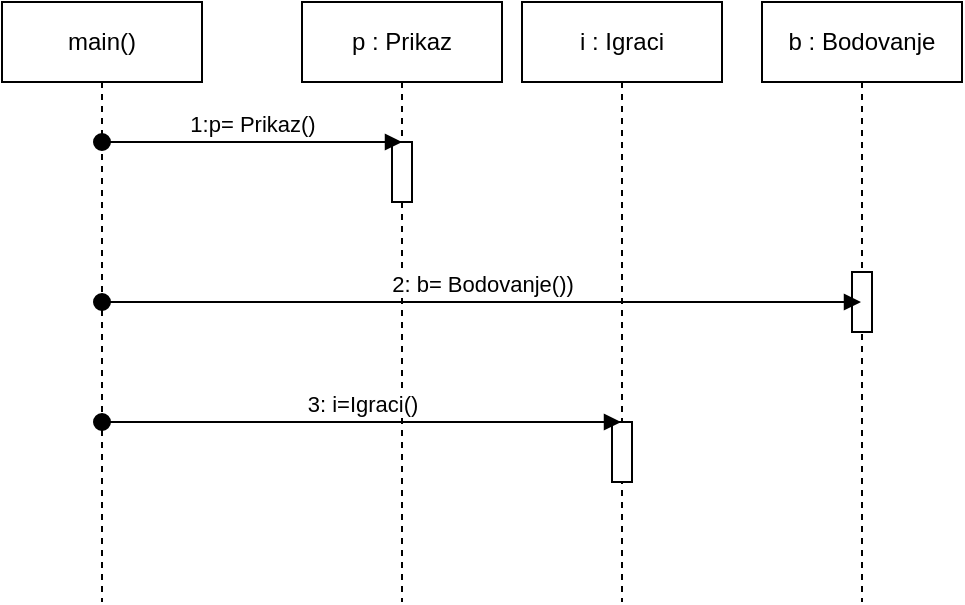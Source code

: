 <mxfile version="14.2.9" type="github" pages="2">
  <diagram id="yLdSVQvCpZOFVTKlzMPO" name="DijagramSlijedaMain()">
    <mxGraphModel dx="1278" dy="528" grid="1" gridSize="10" guides="1" tooltips="1" connect="1" arrows="1" fold="1" page="1" pageScale="1" pageWidth="827" pageHeight="1169" math="0" shadow="0">
      <root>
        <mxCell id="0" />
        <mxCell id="1" parent="0" />
        <mxCell id="Ufi1cpwNFLROobDF609C-1" value="main()" style="shape=umlLifeline;perimeter=lifelinePerimeter;whiteSpace=wrap;html=1;container=1;collapsible=0;recursiveResize=0;outlineConnect=0;" parent="1" vertex="1">
          <mxGeometry x="10" y="30" width="100" height="300" as="geometry" />
        </mxCell>
        <mxCell id="Ufi1cpwNFLROobDF609C-2" value="p : Prikaz" style="shape=umlLifeline;perimeter=lifelinePerimeter;whiteSpace=wrap;html=1;container=1;collapsible=0;recursiveResize=0;outlineConnect=0;" parent="1" vertex="1">
          <mxGeometry x="160" y="30" width="100" height="300" as="geometry" />
        </mxCell>
        <mxCell id="Ufi1cpwNFLROobDF609C-3" value="" style="html=1;points=[];perimeter=orthogonalPerimeter;" parent="Ufi1cpwNFLROobDF609C-2" vertex="1">
          <mxGeometry x="45" y="70" width="10" height="30" as="geometry" />
        </mxCell>
        <mxCell id="Ufi1cpwNFLROobDF609C-4" value="b : Bodovanje" style="shape=umlLifeline;perimeter=lifelinePerimeter;whiteSpace=wrap;html=1;container=1;collapsible=0;recursiveResize=0;outlineConnect=0;" parent="1" vertex="1">
          <mxGeometry x="390" y="30" width="100" height="300" as="geometry" />
        </mxCell>
        <mxCell id="Ufi1cpwNFLROobDF609C-5" value="" style="html=1;points=[];perimeter=orthogonalPerimeter;" parent="Ufi1cpwNFLROobDF609C-4" vertex="1">
          <mxGeometry x="45" y="135" width="10" height="30" as="geometry" />
        </mxCell>
        <mxCell id="Ufi1cpwNFLROobDF609C-6" value="i : Igraci" style="shape=umlLifeline;perimeter=lifelinePerimeter;whiteSpace=wrap;html=1;container=1;collapsible=0;recursiveResize=0;outlineConnect=0;" parent="1" vertex="1">
          <mxGeometry x="270" y="30" width="100" height="300" as="geometry" />
        </mxCell>
        <mxCell id="Ufi1cpwNFLROobDF609C-7" value="" style="html=1;points=[];perimeter=orthogonalPerimeter;" parent="Ufi1cpwNFLROobDF609C-6" vertex="1">
          <mxGeometry x="45" y="210" width="10" height="30" as="geometry" />
        </mxCell>
        <mxCell id="Ufi1cpwNFLROobDF609C-8" value="1:p= Prikaz()" style="html=1;verticalAlign=bottom;startArrow=oval;endArrow=block;startSize=8;" parent="1" source="Ufi1cpwNFLROobDF609C-1" edge="1">
          <mxGeometry relative="1" as="geometry">
            <mxPoint x="89.5" y="100" as="sourcePoint" />
            <mxPoint x="210" y="100" as="targetPoint" />
            <Array as="points">
              <mxPoint x="200" y="100" />
            </Array>
          </mxGeometry>
        </mxCell>
        <mxCell id="Ufi1cpwNFLROobDF609C-9" value="2: b= Bodovanje())" style="html=1;verticalAlign=bottom;startArrow=oval;endArrow=block;startSize=8;" parent="1" source="Ufi1cpwNFLROobDF609C-1" target="Ufi1cpwNFLROobDF609C-4" edge="1">
          <mxGeometry relative="1" as="geometry">
            <mxPoint x="89.5" y="170" as="sourcePoint" />
            <mxPoint x="210" y="170" as="targetPoint" />
          </mxGeometry>
        </mxCell>
        <mxCell id="Ufi1cpwNFLROobDF609C-10" value="3: i=Igraci()" style="html=1;verticalAlign=bottom;startArrow=oval;endArrow=block;startSize=8;" parent="1" source="Ufi1cpwNFLROobDF609C-1" target="Ufi1cpwNFLROobDF609C-6" edge="1">
          <mxGeometry relative="1" as="geometry">
            <mxPoint x="70" y="240" as="sourcePoint" />
            <Array as="points">
              <mxPoint x="190" y="240" />
            </Array>
          </mxGeometry>
        </mxCell>
      </root>
    </mxGraphModel>
  </diagram>
  <diagram id="eAfnSRtS8TuSt6Vvu_-5" name="DijagramSlijedaIgranjaConnect4">
    <mxGraphModel dx="2130" dy="880" grid="1" gridSize="10" guides="1" tooltips="1" connect="1" arrows="1" fold="1" page="1" pageScale="1" pageWidth="827" pageHeight="1169" math="0" shadow="0">
      <root>
        <mxCell id="NcvQPkGE-w7vkTmzHe0i-0" />
        <mxCell id="NcvQPkGE-w7vkTmzHe0i-1" parent="NcvQPkGE-w7vkTmzHe0i-0" />
        <mxCell id="NcvQPkGE-w7vkTmzHe0i-2" value="main" style="shape=umlLifeline;perimeter=lifelinePerimeter;whiteSpace=wrap;html=1;container=1;collapsible=0;recursiveResize=0;outlineConnect=0;" parent="NcvQPkGE-w7vkTmzHe0i-1" vertex="1">
          <mxGeometry x="40" y="20" width="100" height="570" as="geometry" />
        </mxCell>
        <mxCell id="NcvQPkGE-w7vkTmzHe0i-3" value="Igra" style="shape=umlLifeline;perimeter=lifelinePerimeter;whiteSpace=wrap;html=1;container=1;collapsible=0;recursiveResize=0;outlineConnect=0;" parent="NcvQPkGE-w7vkTmzHe0i-1" vertex="1">
          <mxGeometry x="230" y="20" width="100" height="1030" as="geometry" />
        </mxCell>
        <mxCell id="NcvQPkGE-w7vkTmzHe0i-5" value="" style="html=1;points=[];perimeter=orthogonalPerimeter;" parent="NcvQPkGE-w7vkTmzHe0i-3" vertex="1">
          <mxGeometry x="45" y="80" width="10" height="930" as="geometry" />
        </mxCell>
        <mxCell id="NcvQPkGE-w7vkTmzHe0i-4" value="p : Prikaz" style="shape=umlLifeline;perimeter=lifelinePerimeter;whiteSpace=wrap;html=1;container=1;collapsible=0;recursiveResize=0;outlineConnect=0;" parent="NcvQPkGE-w7vkTmzHe0i-1" vertex="1">
          <mxGeometry x="390" y="20" width="100" height="1020" as="geometry" />
        </mxCell>
        <mxCell id="NcvQPkGE-w7vkTmzHe0i-14" value="" style="html=1;points=[];perimeter=orthogonalPerimeter;" parent="NcvQPkGE-w7vkTmzHe0i-4" vertex="1">
          <mxGeometry x="45" y="160" width="10" height="40" as="geometry" />
        </mxCell>
        <mxCell id="NcvQPkGE-w7vkTmzHe0i-19" value="self call" style="edgeStyle=orthogonalEdgeStyle;html=1;align=left;spacingLeft=2;endArrow=block;rounded=0;" parent="NcvQPkGE-w7vkTmzHe0i-4" source="NcvQPkGE-w7vkTmzHe0i-4" target="NcvQPkGE-w7vkTmzHe0i-14" edge="1">
          <mxGeometry relative="1" as="geometry">
            <mxPoint x="105" y="160" as="sourcePoint" />
            <Array as="points">
              <mxPoint x="130" y="160" />
              <mxPoint x="130" y="190" />
            </Array>
            <mxPoint x="150" y="250" as="targetPoint" />
          </mxGeometry>
        </mxCell>
        <mxCell id="NcvQPkGE-w7vkTmzHe0i-9" value="" style="html=1;points=[];perimeter=orthogonalPerimeter;" parent="NcvQPkGE-w7vkTmzHe0i-4" vertex="1">
          <mxGeometry x="45" y="100" width="10" height="40" as="geometry" />
        </mxCell>
        <mxCell id="NcvQPkGE-w7vkTmzHe0i-6" value="1: pocetak" style="html=1;verticalAlign=bottom;startArrow=oval;endArrow=block;startSize=8;" parent="NcvQPkGE-w7vkTmzHe0i-1" target="NcvQPkGE-w7vkTmzHe0i-5" edge="1">
          <mxGeometry relative="1" as="geometry">
            <mxPoint x="89.5" y="120" as="sourcePoint" />
            <mxPoint x="269.5" y="120" as="targetPoint" />
          </mxGeometry>
        </mxCell>
        <mxCell id="NcvQPkGE-w7vkTmzHe0i-10" value="2: pokaziPocetakIgre()" style="html=1;verticalAlign=bottom;startArrow=oval;endArrow=block;startSize=8;" parent="NcvQPkGE-w7vkTmzHe0i-1" source="NcvQPkGE-w7vkTmzHe0i-5" target="NcvQPkGE-w7vkTmzHe0i-9" edge="1">
          <mxGeometry relative="1" as="geometry">
            <mxPoint x="390" y="140" as="sourcePoint" />
            <Array as="points">
              <mxPoint x="390" y="120" />
            </Array>
          </mxGeometry>
        </mxCell>
        <mxCell id="NcvQPkGE-w7vkTmzHe0i-15" value="3: unesiIgraca()" style="html=1;verticalAlign=bottom;startArrow=oval;endArrow=block;startSize=8;" parent="NcvQPkGE-w7vkTmzHe0i-1" source="NcvQPkGE-w7vkTmzHe0i-5" target="NcvQPkGE-w7vkTmzHe0i-14" edge="1">
          <mxGeometry relative="1" as="geometry">
            <mxPoint x="414" y="180" as="sourcePoint" />
            <Array as="points">
              <mxPoint x="430" y="190" />
            </Array>
          </mxGeometry>
        </mxCell>
        <mxCell id="NcvQPkGE-w7vkTmzHe0i-20" value="loop" style="shape=umlFrame;whiteSpace=wrap;html=1;" parent="NcvQPkGE-w7vkTmzHe0i-1" vertex="1">
          <mxGeometry x="230" y="170" width="340" height="60" as="geometry" />
        </mxCell>
        <mxCell id="NcvQPkGE-w7vkTmzHe0i-22" value="4: prikaziPlocu()&amp;nbsp;" style="html=1;verticalAlign=bottom;startArrow=oval;endArrow=block;startSize=8;" parent="NcvQPkGE-w7vkTmzHe0i-1" source="NcvQPkGE-w7vkTmzHe0i-3" target="NcvQPkGE-w7vkTmzHe0i-21" edge="1">
          <mxGeometry x="0.724" relative="1" as="geometry">
            <mxPoint x="380" y="320" as="sourcePoint" />
            <Array as="points">
              <mxPoint x="440" y="280" />
            </Array>
            <mxPoint x="1" as="offset" />
          </mxGeometry>
        </mxCell>
        <mxCell id="NcvQPkGE-w7vkTmzHe0i-23" value="b: Bodovanje()" style="shape=umlLifeline;perimeter=lifelinePerimeter;whiteSpace=wrap;html=1;container=1;collapsible=0;recursiveResize=0;outlineConnect=0;" parent="NcvQPkGE-w7vkTmzHe0i-1" vertex="1">
          <mxGeometry x="560" y="20" width="100" height="1020" as="geometry" />
        </mxCell>
        <mxCell id="NcvQPkGE-w7vkTmzHe0i-21" value="" style="html=1;points=[];perimeter=orthogonalPerimeter;" parent="NcvQPkGE-w7vkTmzHe0i-23" vertex="1">
          <mxGeometry x="45" y="250" width="10" height="40" as="geometry" />
        </mxCell>
        <mxCell id="NcvQPkGE-w7vkTmzHe0i-26" value="self call" style="edgeStyle=orthogonalEdgeStyle;html=1;align=left;spacingLeft=2;endArrow=block;rounded=0;entryX=1.14;entryY=0.74;entryDx=0;entryDy=0;entryPerimeter=0;" parent="NcvQPkGE-w7vkTmzHe0i-23" source="NcvQPkGE-w7vkTmzHe0i-21" target="NcvQPkGE-w7vkTmzHe0i-21" edge="1">
          <mxGeometry x="0.023" y="5" relative="1" as="geometry">
            <mxPoint x="60" y="260" as="sourcePoint" />
            <Array as="points">
              <mxPoint x="85" y="260" />
              <mxPoint x="85" y="280" />
            </Array>
            <mxPoint x="65" y="280" as="targetPoint" />
            <mxPoint as="offset" />
          </mxGeometry>
        </mxCell>
        <mxCell id="NcvQPkGE-w7vkTmzHe0i-41" value="" style="html=1;points=[];perimeter=orthogonalPerimeter;" parent="NcvQPkGE-w7vkTmzHe0i-23" vertex="1">
          <mxGeometry x="45" y="590" width="10" height="40" as="geometry" />
        </mxCell>
        <mxCell id="tFYPy_T9lMTR99b7w1dM-11" value="" style="html=1;points=[];perimeter=orthogonalPerimeter;" vertex="1" parent="NcvQPkGE-w7vkTmzHe0i-23">
          <mxGeometry x="45" y="900" width="10" height="40" as="geometry" />
        </mxCell>
        <mxCell id="NcvQPkGE-w7vkTmzHe0i-27" value="i : Igraci" style="shape=umlLifeline;perimeter=lifelinePerimeter;whiteSpace=wrap;html=1;container=1;collapsible=0;recursiveResize=0;outlineConnect=0;" parent="NcvQPkGE-w7vkTmzHe0i-1" vertex="1">
          <mxGeometry x="710" y="20" width="100" height="1020" as="geometry" />
        </mxCell>
        <mxCell id="NcvQPkGE-w7vkTmzHe0i-31" value="" style="html=1;points=[];perimeter=orthogonalPerimeter;" parent="NcvQPkGE-w7vkTmzHe0i-27" vertex="1">
          <mxGeometry x="45" y="340" width="10" height="20" as="geometry" />
        </mxCell>
        <mxCell id="NcvQPkGE-w7vkTmzHe0i-33" value="" style="html=1;points=[];perimeter=orthogonalPerimeter;" parent="NcvQPkGE-w7vkTmzHe0i-27" vertex="1">
          <mxGeometry x="45" y="370" width="10" height="20" as="geometry" />
        </mxCell>
        <mxCell id="NcvQPkGE-w7vkTmzHe0i-32" value="trenutniIgrac=i.ime2&lt;br&gt;marker=igraci[1]" style="html=1;verticalAlign=bottom;startArrow=oval;endArrow=block;startSize=8;" parent="NcvQPkGE-w7vkTmzHe0i-1" source="NcvQPkGE-w7vkTmzHe0i-5" target="NcvQPkGE-w7vkTmzHe0i-31" edge="1">
          <mxGeometry x="0.766" relative="1" as="geometry">
            <mxPoint x="300" y="380" as="sourcePoint" />
            <mxPoint as="offset" />
          </mxGeometry>
        </mxCell>
        <mxCell id="NcvQPkGE-w7vkTmzHe0i-34" value="" style="html=1;verticalAlign=bottom;startArrow=oval;endArrow=block;startSize=8;" parent="NcvQPkGE-w7vkTmzHe0i-1" target="NcvQPkGE-w7vkTmzHe0i-33" edge="1">
          <mxGeometry relative="1" as="geometry">
            <mxPoint x="286" y="410" as="sourcePoint" />
            <Array as="points">
              <mxPoint x="570" y="410" />
            </Array>
          </mxGeometry>
        </mxCell>
        <mxCell id="NcvQPkGE-w7vkTmzHe0i-35" value="&lt;span style=&quot;color: rgb(0, 0, 0); font-family: helvetica; font-size: 11px; font-style: normal; font-weight: 400; letter-spacing: normal; text-align: center; text-indent: 0px; text-transform: none; word-spacing: 0px; background-color: rgb(255, 255, 255); display: inline; float: none;&quot;&gt;trenutniIgrac=i.ime1&lt;/span&gt;&lt;br style=&quot;color: rgb(0, 0, 0); font-family: helvetica; font-size: 11px; font-style: normal; font-weight: 400; letter-spacing: normal; text-align: center; text-indent: 0px; text-transform: none; word-spacing: 0px;&quot;&gt;&lt;span style=&quot;color: rgb(0, 0, 0); font-family: helvetica; font-size: 11px; font-style: normal; font-weight: 400; letter-spacing: normal; text-align: center; text-indent: 0px; text-transform: none; word-spacing: 0px; background-color: rgb(255, 255, 255); display: inline; float: none;&quot;&gt;marker=igraci[0]&lt;/span&gt;" style="text;whiteSpace=wrap;html=1;" parent="NcvQPkGE-w7vkTmzHe0i-1" vertex="1">
          <mxGeometry x="650" y="370" width="120" height="40" as="geometry" />
        </mxCell>
        <mxCell id="NcvQPkGE-w7vkTmzHe0i-36" value="" style="html=1;points=[];perimeter=orthogonalPerimeter;" parent="NcvQPkGE-w7vkTmzHe0i-1" vertex="1">
          <mxGeometry x="605" y="440" width="10" height="20" as="geometry" />
        </mxCell>
        <mxCell id="NcvQPkGE-w7vkTmzHe0i-37" value="5: odabirPolja()" style="html=1;verticalAlign=bottom;startArrow=oval;endArrow=block;startSize=8;" parent="NcvQPkGE-w7vkTmzHe0i-1" source="NcvQPkGE-w7vkTmzHe0i-5" target="NcvQPkGE-w7vkTmzHe0i-36" edge="1">
          <mxGeometry relative="1" as="geometry">
            <mxPoint x="300" y="440" as="sourcePoint" />
          </mxGeometry>
        </mxCell>
        <mxCell id="NcvQPkGE-w7vkTmzHe0i-38" value="self call" style="edgeStyle=orthogonalEdgeStyle;html=1;align=left;spacingLeft=2;endArrow=block;rounded=0;entryX=1.14;entryY=0.74;entryDx=0;entryDy=0;entryPerimeter=0;" parent="NcvQPkGE-w7vkTmzHe0i-1" edge="1">
          <mxGeometry x="0.017" relative="1" as="geometry">
            <mxPoint x="615" y="440" as="sourcePoint" />
            <Array as="points">
              <mxPoint x="660" y="440" />
              <mxPoint x="660" y="460" />
            </Array>
            <mxPoint x="616.4" y="459.6" as="targetPoint" />
            <mxPoint as="offset" />
          </mxGeometry>
        </mxCell>
        <mxCell id="NcvQPkGE-w7vkTmzHe0i-39" value="" style="html=1;points=[];perimeter=orthogonalPerimeter;" parent="NcvQPkGE-w7vkTmzHe0i-1" vertex="1">
          <mxGeometry x="605" y="510" width="10" height="30" as="geometry" />
        </mxCell>
        <mxCell id="NcvQPkGE-w7vkTmzHe0i-40" value="6: igraj" style="html=1;verticalAlign=bottom;startArrow=oval;endArrow=block;startSize=8;" parent="NcvQPkGE-w7vkTmzHe0i-1" source="NcvQPkGE-w7vkTmzHe0i-3" target="NcvQPkGE-w7vkTmzHe0i-39" edge="1">
          <mxGeometry x="-0.014" y="-20" relative="1" as="geometry">
            <mxPoint x="540" y="480" as="sourcePoint" />
            <Array as="points">
              <mxPoint x="480" y="510" />
            </Array>
            <mxPoint as="offset" />
          </mxGeometry>
        </mxCell>
        <mxCell id="NcvQPkGE-w7vkTmzHe0i-42" value="7: napraviObrnutuPlocu" style="html=1;verticalAlign=bottom;startArrow=oval;endArrow=block;startSize=8;" parent="NcvQPkGE-w7vkTmzHe0i-1" source="NcvQPkGE-w7vkTmzHe0i-5" target="NcvQPkGE-w7vkTmzHe0i-41" edge="1">
          <mxGeometry relative="1" as="geometry">
            <mxPoint x="290" y="620" as="sourcePoint" />
          </mxGeometry>
        </mxCell>
        <mxCell id="NcvQPkGE-w7vkTmzHe0i-43" value="loop:&amp;nbsp;" style="shape=umlFrame;whiteSpace=wrap;html=1;" parent="NcvQPkGE-w7vkTmzHe0i-1" vertex="1">
          <mxGeometry x="260" y="680" width="400" height="210" as="geometry" />
        </mxCell>
        <mxCell id="NcvQPkGE-w7vkTmzHe0i-44" value="" style="html=1;points=[];perimeter=orthogonalPerimeter;" parent="NcvQPkGE-w7vkTmzHe0i-1" vertex="1">
          <mxGeometry x="605" y="690" width="10" height="30" as="geometry" />
        </mxCell>
        <mxCell id="NcvQPkGE-w7vkTmzHe0i-45" value="if provjeriLiniju(marker) or&lt;br&gt;&amp;nbsp;provjeriLiniju(marker,obrnutaPloca) &lt;br&gt;or provjeriDiagonalu(marker:)" style="html=1;verticalAlign=bottom;startArrow=oval;endArrow=block;startSize=8;exitX=0.141;exitY=0.157;exitDx=0;exitDy=0;exitPerimeter=0;" parent="NcvQPkGE-w7vkTmzHe0i-1" source="NcvQPkGE-w7vkTmzHe0i-43" target="NcvQPkGE-w7vkTmzHe0i-44" edge="1">
          <mxGeometry x="-0.074" y="-30" relative="1" as="geometry">
            <mxPoint x="544.2" y="696" as="sourcePoint" />
            <mxPoint as="offset" />
          </mxGeometry>
        </mxCell>
        <mxCell id="NcvQPkGE-w7vkTmzHe0i-48" value="" style="html=1;points=[];perimeter=orthogonalPerimeter;" parent="NcvQPkGE-w7vkTmzHe0i-1" vertex="1">
          <mxGeometry x="605" y="750" width="10" height="30" as="geometry" />
        </mxCell>
        <mxCell id="NcvQPkGE-w7vkTmzHe0i-49" value="8: prikaziPlocu()" style="html=1;verticalAlign=bottom;startArrow=oval;endArrow=block;startSize=8;" parent="NcvQPkGE-w7vkTmzHe0i-1" edge="1" source="NcvQPkGE-w7vkTmzHe0i-5">
          <mxGeometry relative="1" as="geometry">
            <mxPoint x="270" y="760" as="sourcePoint" />
            <mxPoint x="610" y="770" as="targetPoint" />
            <Array as="points">
              <mxPoint x="440" y="770" />
            </Array>
          </mxGeometry>
        </mxCell>
        <mxCell id="tFYPy_T9lMTR99b7w1dM-3" value="loop" style="shape=umlFrame;whiteSpace=wrap;html=1;" vertex="1" parent="NcvQPkGE-w7vkTmzHe0i-1">
          <mxGeometry x="274" y="780" width="356" height="100" as="geometry" />
        </mxCell>
        <mxCell id="tFYPy_T9lMTR99b7w1dM-4" value="" style="html=1;points=[];perimeter=orthogonalPerimeter;" vertex="1" parent="NcvQPkGE-w7vkTmzHe0i-1">
          <mxGeometry x="590" y="790" width="10" height="40" as="geometry" />
        </mxCell>
        <mxCell id="tFYPy_T9lMTR99b7w1dM-5" value="if replay =&quot;da&quot;" style="html=1;verticalAlign=bottom;startArrow=oval;endArrow=block;startSize=8;exitX=0.162;exitY=0.172;exitDx=0;exitDy=0;exitPerimeter=0;" edge="1" target="tFYPy_T9lMTR99b7w1dM-4" parent="NcvQPkGE-w7vkTmzHe0i-1" source="tFYPy_T9lMTR99b7w1dM-3">
          <mxGeometry x="-0.068" relative="1" as="geometry">
            <mxPoint x="339.998" y="790.0" as="sourcePoint" />
            <mxPoint x="570" y="794" as="targetPoint" />
            <mxPoint as="offset" />
          </mxGeometry>
        </mxCell>
        <mxCell id="tFYPy_T9lMTR99b7w1dM-8" value="b=Bodovanje()" style="text;html=1;align=center;verticalAlign=middle;resizable=0;points=[];autosize=1;" vertex="1" parent="NcvQPkGE-w7vkTmzHe0i-1">
          <mxGeometry x="500" y="800" width="90" height="20" as="geometry" />
        </mxCell>
        <mxCell id="tFYPy_T9lMTR99b7w1dM-9" value="" style="html=1;points=[];perimeter=orthogonalPerimeter;" vertex="1" parent="NcvQPkGE-w7vkTmzHe0i-1">
          <mxGeometry x="435" y="840" width="10" height="30" as="geometry" />
        </mxCell>
        <mxCell id="tFYPy_T9lMTR99b7w1dM-10" value="p=Prikaz()" style="html=1;verticalAlign=bottom;startArrow=oval;endArrow=block;startSize=8;exitX=0.154;exitY=0.202;exitDx=0;exitDy=0;exitPerimeter=0;entryX=0.466;entryY=0.8;entryDx=0;entryDy=0;entryPerimeter=0;" edge="1" target="tFYPy_T9lMTR99b7w1dM-3" parent="NcvQPkGE-w7vkTmzHe0i-1" source="tFYPy_T9lMTR99b7w1dM-3">
          <mxGeometry x="0.003" y="12" relative="1" as="geometry">
            <mxPoint x="280" y="920" as="sourcePoint" />
            <mxPoint as="offset" />
          </mxGeometry>
        </mxCell>
        <mxCell id="tFYPy_T9lMTR99b7w1dM-12" value="9: prikaziPlocu" style="html=1;verticalAlign=bottom;startArrow=oval;endArrow=block;startSize=8;" edge="1" target="NcvQPkGE-w7vkTmzHe0i-23" parent="NcvQPkGE-w7vkTmzHe0i-1">
          <mxGeometry relative="1" as="geometry">
            <mxPoint x="290" y="930" as="sourcePoint" />
          </mxGeometry>
        </mxCell>
        <mxCell id="tFYPy_T9lMTR99b7w1dM-13" value="self call" style="edgeStyle=orthogonalEdgeStyle;html=1;align=left;spacingLeft=2;endArrow=block;rounded=0;entryX=1.14;entryY=0.74;entryDx=0;entryDy=0;entryPerimeter=0;" edge="1" parent="NcvQPkGE-w7vkTmzHe0i-1">
          <mxGeometry x="0.364" y="530" relative="1" as="geometry">
            <mxPoint x="615" y="930" as="sourcePoint" />
            <Array as="points">
              <mxPoint x="660" y="930" />
              <mxPoint x="660" y="950" />
            </Array>
            <mxPoint x="616.4" y="949.6" as="targetPoint" />
            <mxPoint x="-1" as="offset" />
          </mxGeometry>
        </mxCell>
        <mxCell id="tFYPy_T9lMTR99b7w1dM-14" value="&lt;span style=&quot;color: rgb(0, 0, 0); font-family: helvetica; font-size: 11px; font-style: normal; font-weight: 400; letter-spacing: normal; text-align: left; text-indent: 0px; text-transform: none; word-spacing: 0px; background-color: rgb(255, 255, 255); display: inline; float: none;&quot;&gt;self call&lt;/span&gt;" style="text;whiteSpace=wrap;html=1;" vertex="1" parent="NcvQPkGE-w7vkTmzHe0i-1">
          <mxGeometry x="660" y="930" width="60" height="30" as="geometry" />
        </mxCell>
        <mxCell id="tFYPy_T9lMTR99b7w1dM-15" value="loop" style="shape=umlFrame;whiteSpace=wrap;html=1;" vertex="1" parent="NcvQPkGE-w7vkTmzHe0i-1">
          <mxGeometry x="260" y="320" width="520" height="110" as="geometry" />
        </mxCell>
        <mxCell id="tFYPy_T9lMTR99b7w1dM-16" value="loop while not pobjed" style="shape=umlFrame;whiteSpace=wrap;html=1;" vertex="1" parent="NcvQPkGE-w7vkTmzHe0i-1">
          <mxGeometry x="180" y="300" width="640" height="770" as="geometry" />
        </mxCell>
        <mxCell id="tFYPy_T9lMTR99b7w1dM-17" value="loop while pocetak" style="shape=umlFrame;whiteSpace=wrap;html=1;" vertex="1" parent="NcvQPkGE-w7vkTmzHe0i-1">
          <mxGeometry x="30" y="80" width="870" height="1070" as="geometry" />
        </mxCell>
      </root>
    </mxGraphModel>
  </diagram>
</mxfile>
